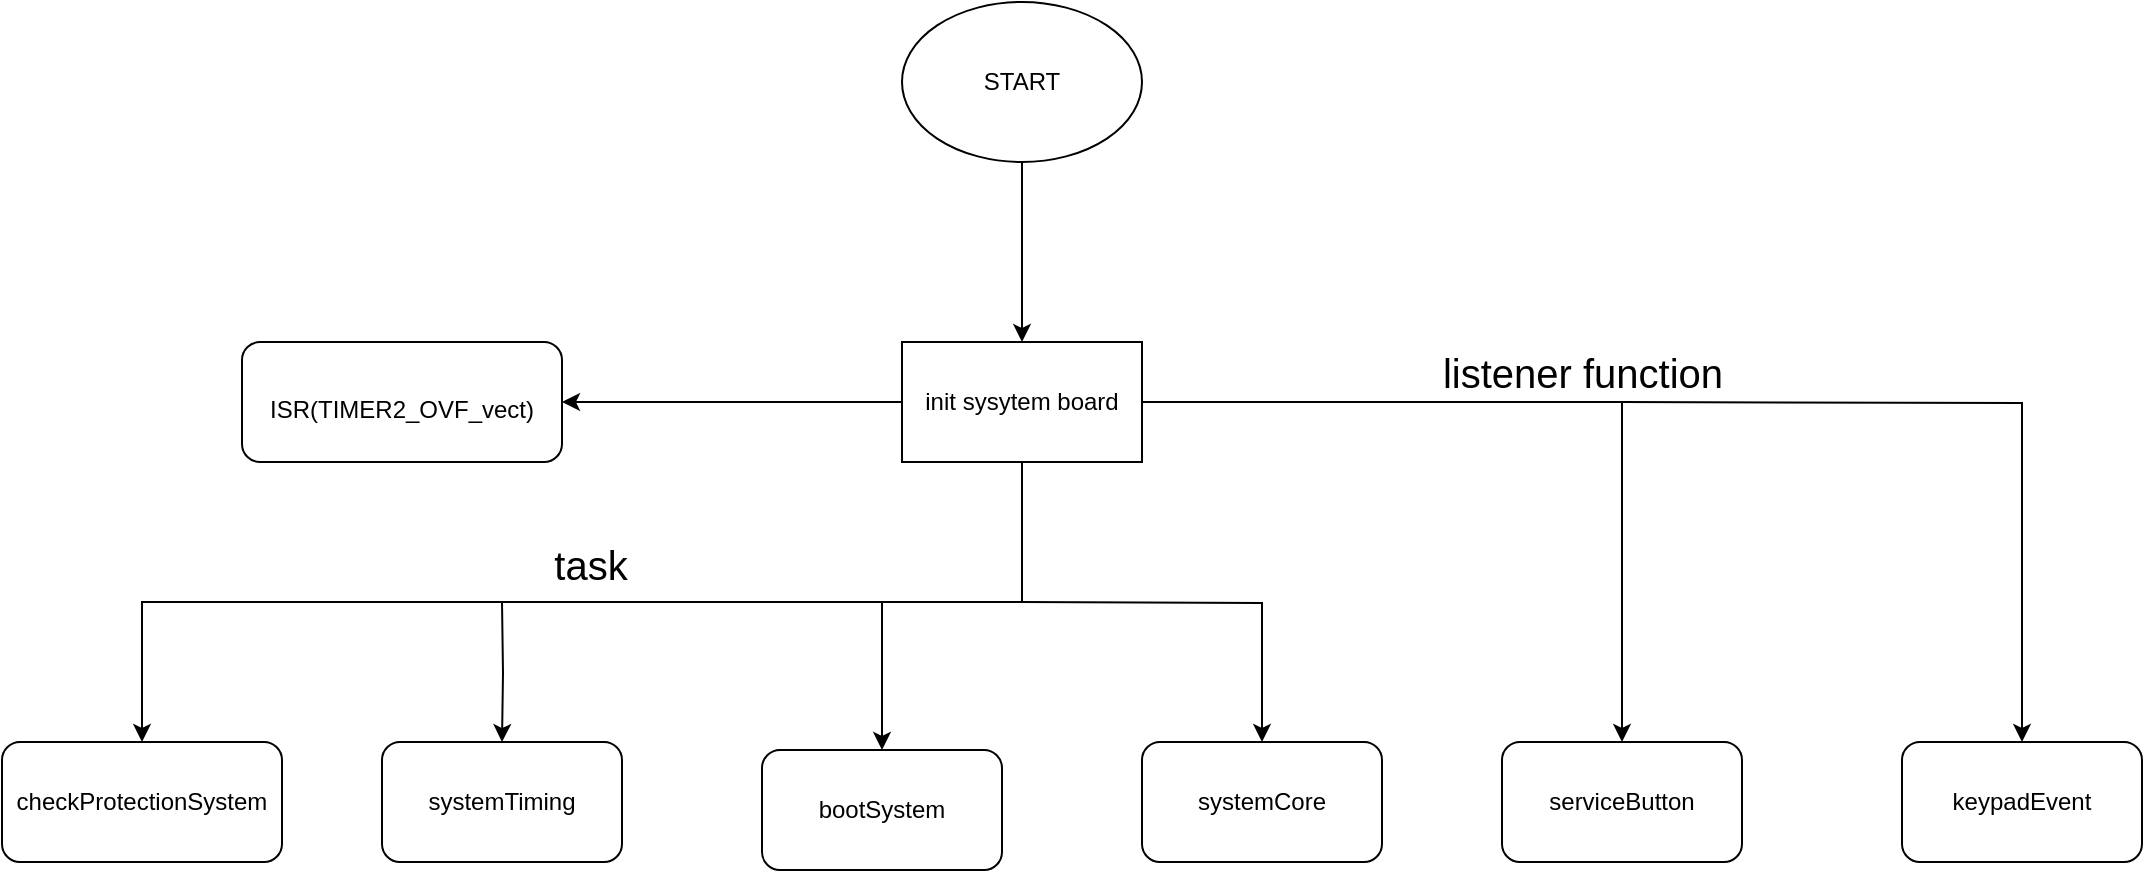 <mxfile version="12.9.10" type="github"><diagram id="XqJHVlFT3tDL70v1qYJr" name="Pagina-1"><mxGraphModel dx="1422" dy="741" grid="1" gridSize="10" guides="1" tooltips="1" connect="1" arrows="1" fold="1" page="1" pageScale="1" pageWidth="1169" pageHeight="827" math="0" shadow="0"><root><mxCell id="0"/><mxCell id="1" parent="0"/><mxCell id="JCCNtM0P44NZXTne3h0--3" style="edgeStyle=orthogonalEdgeStyle;rounded=0;orthogonalLoop=1;jettySize=auto;html=1;entryX=0.5;entryY=0;entryDx=0;entryDy=0;" edge="1" parent="1" source="JCCNtM0P44NZXTne3h0--1" target="JCCNtM0P44NZXTne3h0--2"><mxGeometry relative="1" as="geometry"/></mxCell><mxCell id="JCCNtM0P44NZXTne3h0--1" value="START" style="ellipse;whiteSpace=wrap;html=1;" vertex="1" parent="1"><mxGeometry x="500" y="10" width="120" height="80" as="geometry"/></mxCell><mxCell id="JCCNtM0P44NZXTne3h0--12" style="edgeStyle=orthogonalEdgeStyle;rounded=0;orthogonalLoop=1;jettySize=auto;html=1;exitX=0.5;exitY=1;exitDx=0;exitDy=0;entryX=0.5;entryY=0;entryDx=0;entryDy=0;" edge="1" parent="1" source="JCCNtM0P44NZXTne3h0--2" target="JCCNtM0P44NZXTne3h0--4"><mxGeometry relative="1" as="geometry"/></mxCell><mxCell id="JCCNtM0P44NZXTne3h0--15" style="edgeStyle=orthogonalEdgeStyle;rounded=0;orthogonalLoop=1;jettySize=auto;html=1;entryX=0.5;entryY=0;entryDx=0;entryDy=0;" edge="1" parent="1" source="JCCNtM0P44NZXTne3h0--2" target="JCCNtM0P44NZXTne3h0--13"><mxGeometry relative="1" as="geometry"/></mxCell><mxCell id="JCCNtM0P44NZXTne3h0--20" style="edgeStyle=orthogonalEdgeStyle;rounded=0;orthogonalLoop=1;jettySize=auto;html=1;entryX=1;entryY=0.5;entryDx=0;entryDy=0;fontSize=20;" edge="1" parent="1" source="JCCNtM0P44NZXTne3h0--2" target="JCCNtM0P44NZXTne3h0--19"><mxGeometry relative="1" as="geometry"/></mxCell><mxCell id="JCCNtM0P44NZXTne3h0--2" value="init sysytem board" style="rounded=0;whiteSpace=wrap;html=1;" vertex="1" parent="1"><mxGeometry x="500" y="180" width="120" height="60" as="geometry"/></mxCell><mxCell id="JCCNtM0P44NZXTne3h0--4" value="checkProtectionSystem" style="rounded=1;whiteSpace=wrap;html=1;" vertex="1" parent="1"><mxGeometry x="50" y="380" width="140" height="60" as="geometry"/></mxCell><mxCell id="JCCNtM0P44NZXTne3h0--9" style="edgeStyle=orthogonalEdgeStyle;rounded=0;orthogonalLoop=1;jettySize=auto;html=1;entryX=0.5;entryY=0;entryDx=0;entryDy=0;" edge="1" parent="1" target="JCCNtM0P44NZXTne3h0--5"><mxGeometry relative="1" as="geometry"><mxPoint x="300" y="310" as="sourcePoint"/></mxGeometry></mxCell><mxCell id="JCCNtM0P44NZXTne3h0--5" value="systemTiming" style="rounded=1;whiteSpace=wrap;html=1;" vertex="1" parent="1"><mxGeometry x="240" y="380" width="120" height="60" as="geometry"/></mxCell><mxCell id="JCCNtM0P44NZXTne3h0--10" style="edgeStyle=orthogonalEdgeStyle;rounded=0;orthogonalLoop=1;jettySize=auto;html=1;" edge="1" parent="1" target="JCCNtM0P44NZXTne3h0--6"><mxGeometry relative="1" as="geometry"><mxPoint x="490" y="310" as="sourcePoint"/><Array as="points"><mxPoint x="490" y="310"/></Array></mxGeometry></mxCell><mxCell id="JCCNtM0P44NZXTne3h0--6" value="bootSystem" style="rounded=1;whiteSpace=wrap;html=1;" vertex="1" parent="1"><mxGeometry x="430" y="384" width="120" height="60" as="geometry"/></mxCell><mxCell id="JCCNtM0P44NZXTne3h0--11" style="edgeStyle=orthogonalEdgeStyle;rounded=0;orthogonalLoop=1;jettySize=auto;html=1;entryX=0.5;entryY=0;entryDx=0;entryDy=0;" edge="1" parent="1" target="JCCNtM0P44NZXTne3h0--7"><mxGeometry relative="1" as="geometry"><mxPoint x="560" y="310" as="sourcePoint"/></mxGeometry></mxCell><mxCell id="JCCNtM0P44NZXTne3h0--7" value="systemCore" style="rounded=1;whiteSpace=wrap;html=1;" vertex="1" parent="1"><mxGeometry x="620" y="380" width="120" height="60" as="geometry"/></mxCell><mxCell id="JCCNtM0P44NZXTne3h0--13" value="serviceButton" style="rounded=1;whiteSpace=wrap;html=1;" vertex="1" parent="1"><mxGeometry x="800" y="380" width="120" height="60" as="geometry"/></mxCell><mxCell id="JCCNtM0P44NZXTne3h0--16" style="edgeStyle=orthogonalEdgeStyle;rounded=0;orthogonalLoop=1;jettySize=auto;html=1;exitX=0.5;exitY=0;exitDx=0;exitDy=0;entryX=0.5;entryY=0;entryDx=0;entryDy=0;" edge="1" parent="1" target="JCCNtM0P44NZXTne3h0--14"><mxGeometry relative="1" as="geometry"><mxPoint x="860" y="210" as="sourcePoint"/></mxGeometry></mxCell><mxCell id="JCCNtM0P44NZXTne3h0--14" value="keypadEvent" style="rounded=1;whiteSpace=wrap;html=1;" vertex="1" parent="1"><mxGeometry x="1000" y="380" width="120" height="60" as="geometry"/></mxCell><mxCell id="JCCNtM0P44NZXTne3h0--17" value="task" style="text;html=1;align=center;verticalAlign=middle;resizable=0;points=[];autosize=1;fontSize=20;" vertex="1" parent="1"><mxGeometry x="319" y="276" width="50" height="30" as="geometry"/></mxCell><mxCell id="JCCNtM0P44NZXTne3h0--18" value="listener function" style="text;html=1;align=center;verticalAlign=middle;resizable=0;points=[];autosize=1;fontSize=20;" vertex="1" parent="1"><mxGeometry x="760" y="180" width="160" height="30" as="geometry"/></mxCell><mxCell id="JCCNtM0P44NZXTne3h0--19" value="&lt;font style=&quot;font-size: 12px&quot;&gt;ISR(TIMER2_OVF_vect)&lt;/font&gt;" style="rounded=1;whiteSpace=wrap;html=1;fontSize=20;" vertex="1" parent="1"><mxGeometry x="170" y="180" width="160" height="60" as="geometry"/></mxCell></root></mxGraphModel></diagram></mxfile>